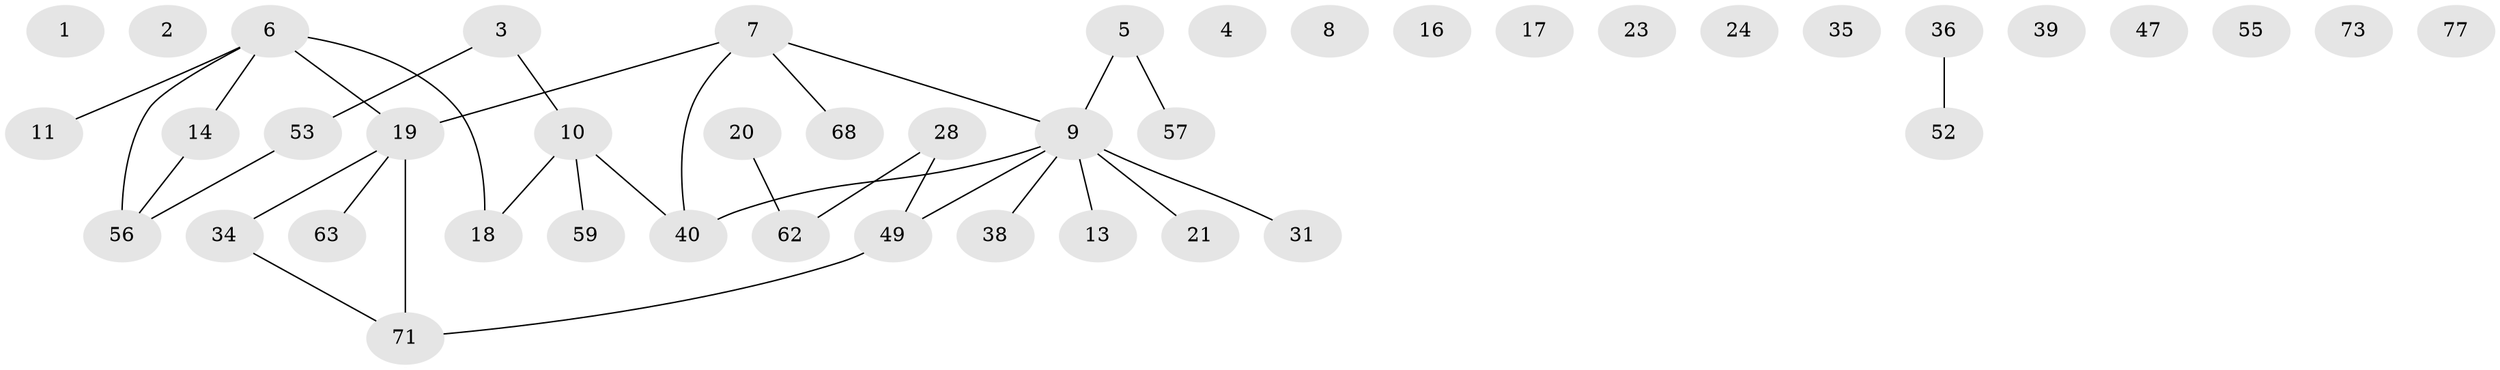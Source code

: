 // original degree distribution, {0: 0.1794871794871795, 1: 0.2564102564102564, 2: 0.2692307692307692, 4: 0.02564102564102564, 5: 0.02564102564102564, 3: 0.21794871794871795, 6: 0.01282051282051282, 7: 0.01282051282051282}
// Generated by graph-tools (version 1.1) at 2025/16/03/04/25 18:16:40]
// undirected, 43 vertices, 33 edges
graph export_dot {
graph [start="1"]
  node [color=gray90,style=filled];
  1;
  2;
  3 [super="+12"];
  4;
  5 [super="+27+67"];
  6 [super="+15+45+54+58"];
  7 [super="+46"];
  8;
  9 [super="+26+51+61+69+75"];
  10 [super="+29+44+64"];
  11;
  13;
  14 [super="+30+32"];
  16;
  17;
  18 [super="+22"];
  19 [super="+42+43"];
  20 [super="+50"];
  21 [super="+25"];
  23;
  24;
  28 [super="+33+60"];
  31;
  34 [super="+65"];
  35;
  36 [super="+37+48+66"];
  38;
  39;
  40 [super="+41"];
  47;
  49 [super="+74"];
  52;
  53 [super="+72"];
  55;
  56;
  57 [super="+76+78"];
  59;
  62 [super="+70"];
  63;
  68;
  71;
  73;
  77;
  3 -- 10;
  3 -- 53;
  5 -- 9;
  5 -- 57;
  6 -- 19 [weight=2];
  6 -- 14;
  6 -- 56;
  6 -- 11;
  6 -- 18;
  7 -- 68;
  7 -- 40;
  7 -- 9;
  7 -- 19;
  9 -- 38;
  9 -- 13 [weight=2];
  9 -- 31;
  9 -- 21;
  9 -- 40;
  9 -- 49;
  10 -- 59;
  10 -- 40;
  10 -- 18;
  14 -- 56;
  19 -- 63;
  19 -- 71;
  19 -- 34;
  20 -- 62;
  28 -- 49;
  28 -- 62;
  34 -- 71;
  36 -- 52;
  49 -- 71;
  53 -- 56;
}
